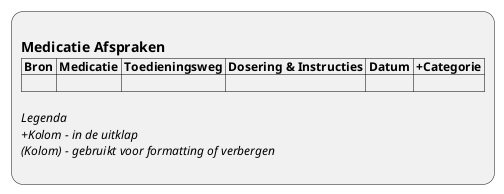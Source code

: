 @startuml ViewDefinition-MedicationRequest
:
== Medicatie Afspraken
|= Bron |= Medicatie |= Toedieningsweg |= Dosering & Instructies |= Datum |= +Categorie |
| |

//Legenda//
//+Kolom - in de uitklap//
//(Kolom) - gebruikt voor formatting of verbergen//
;
@enduml